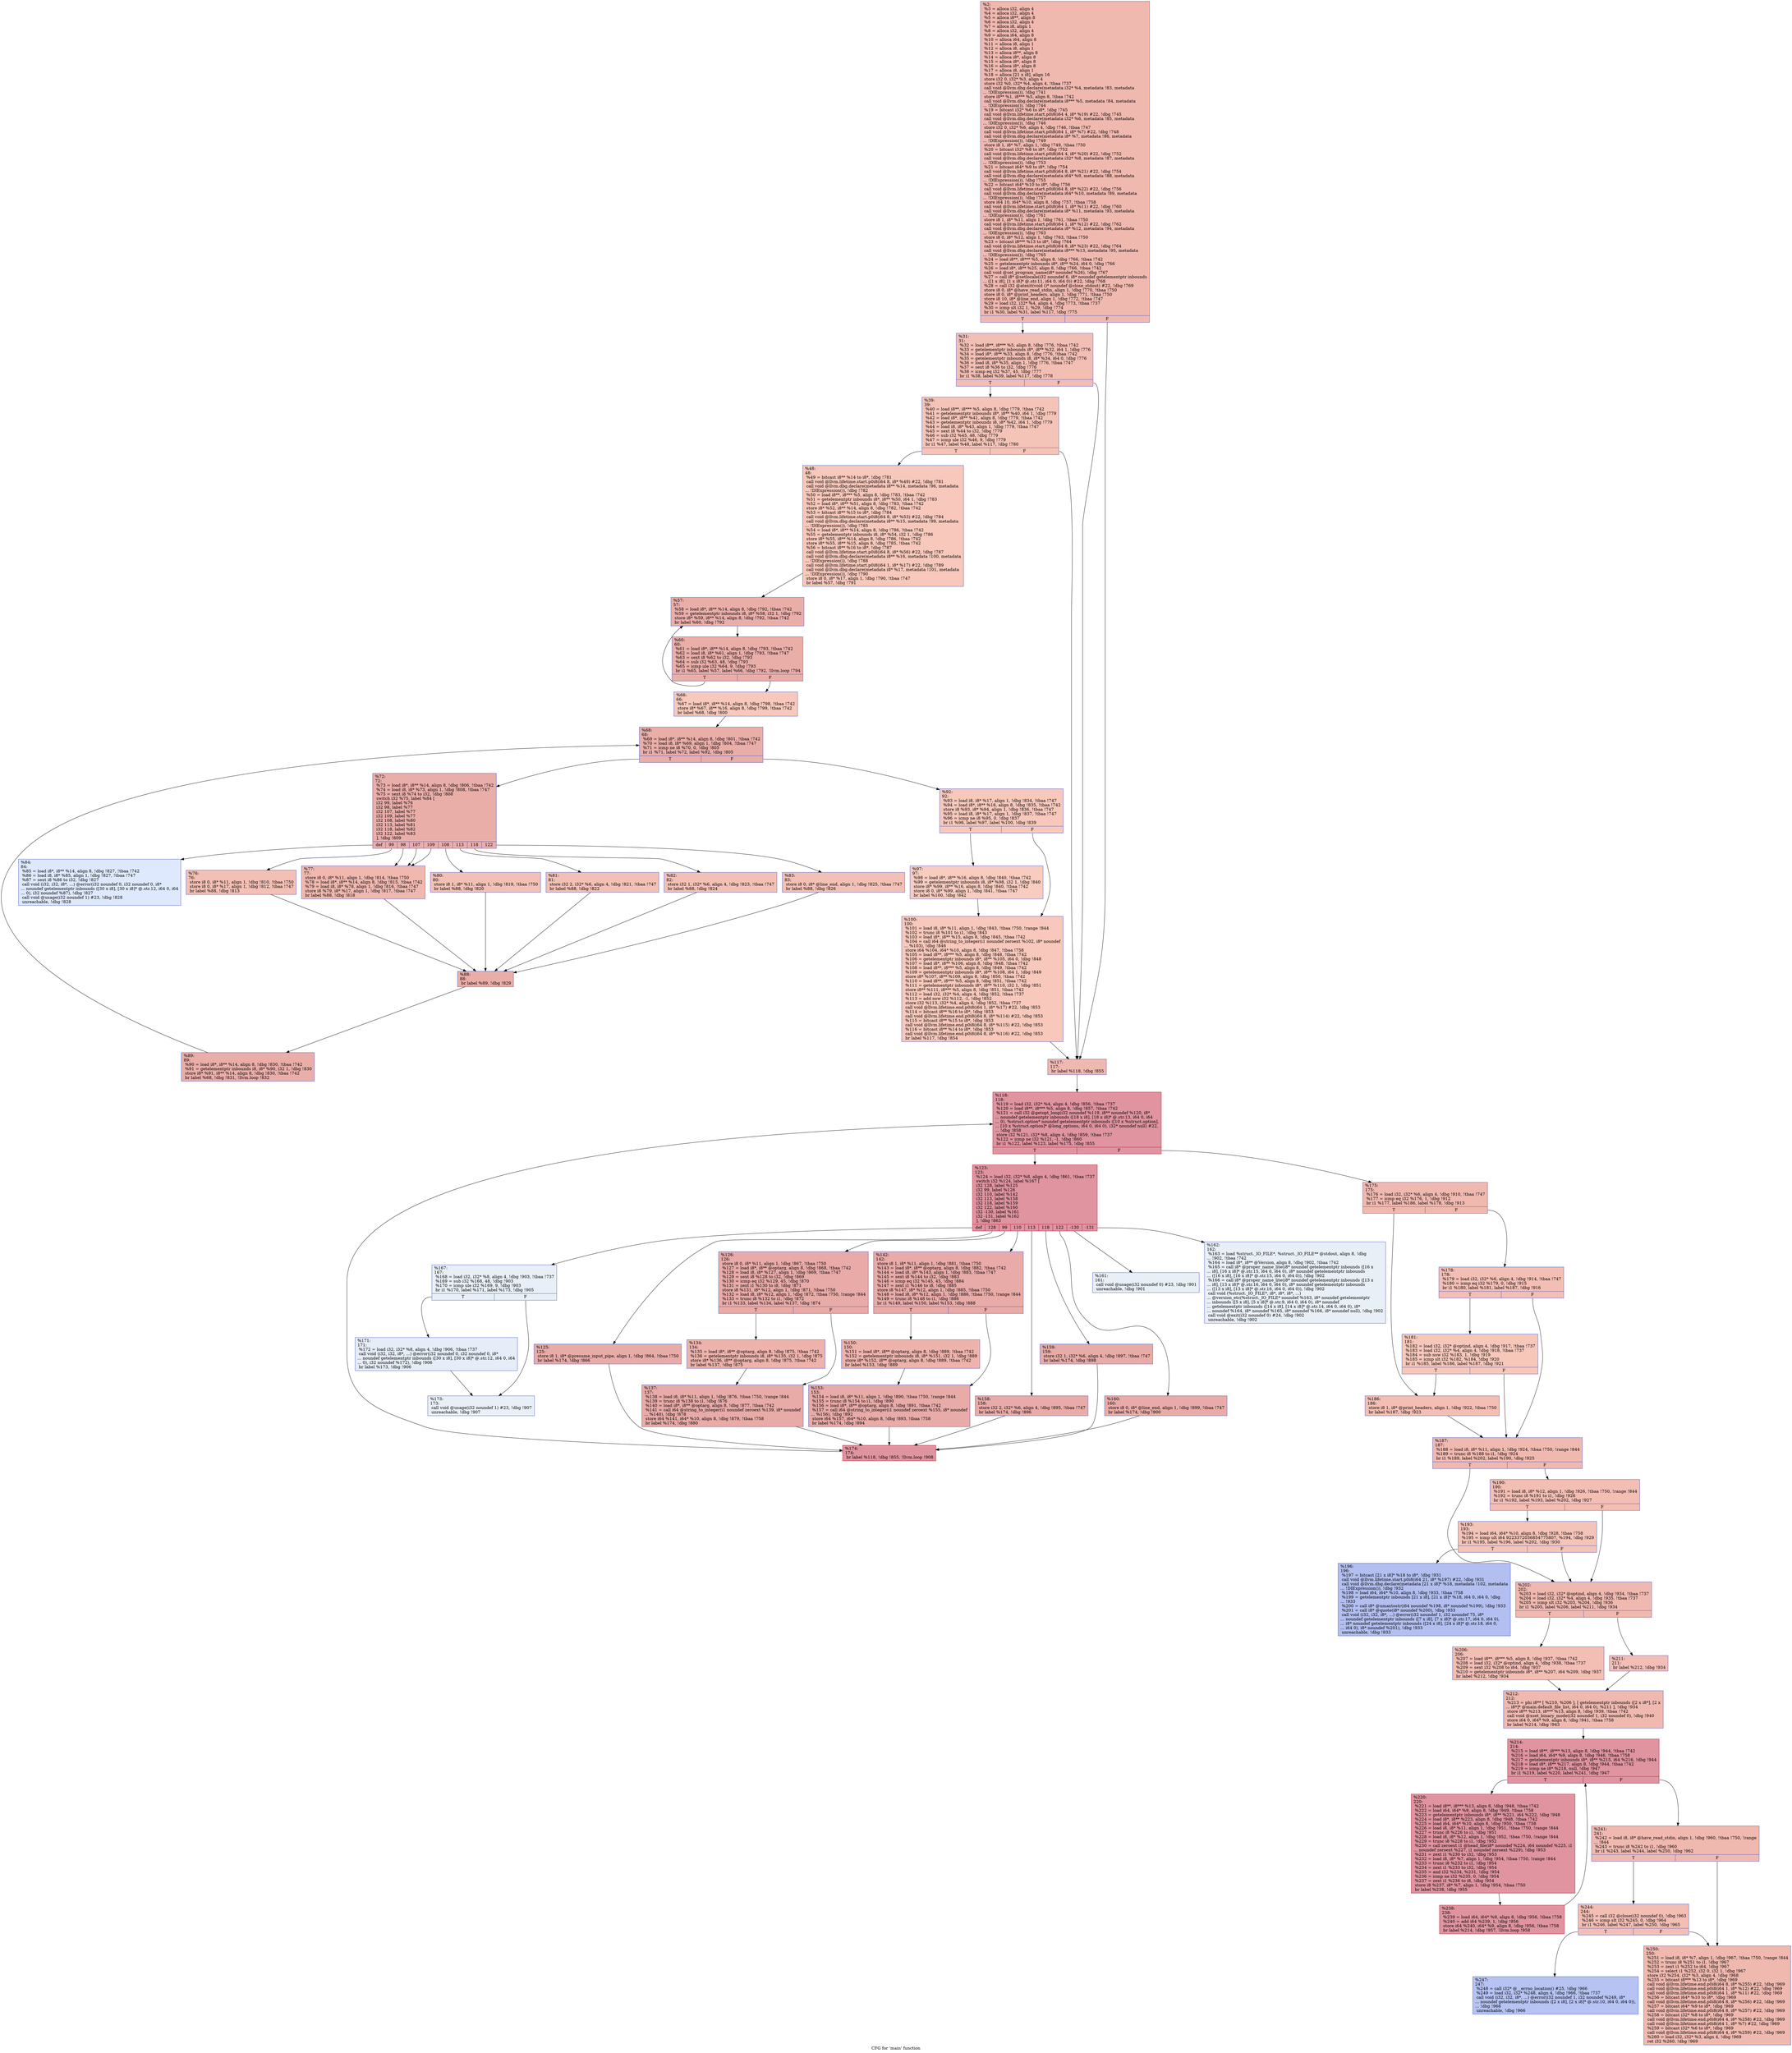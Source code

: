 digraph "CFG for 'main' function" {
	label="CFG for 'main' function";

	Node0x893490 [shape=record,color="#3d50c3ff", style=filled, fillcolor="#de614d70",label="{%2:\l  %3 = alloca i32, align 4\l  %4 = alloca i32, align 4\l  %5 = alloca i8**, align 8\l  %6 = alloca i32, align 4\l  %7 = alloca i8, align 1\l  %8 = alloca i32, align 4\l  %9 = alloca i64, align 8\l  %10 = alloca i64, align 8\l  %11 = alloca i8, align 1\l  %12 = alloca i8, align 1\l  %13 = alloca i8**, align 8\l  %14 = alloca i8*, align 8\l  %15 = alloca i8*, align 8\l  %16 = alloca i8*, align 8\l  %17 = alloca i8, align 1\l  %18 = alloca [21 x i8], align 16\l  store i32 0, i32* %3, align 4\l  store i32 %0, i32* %4, align 4, !tbaa !737\l  call void @llvm.dbg.declare(metadata i32* %4, metadata !83, metadata\l... !DIExpression()), !dbg !741\l  store i8** %1, i8*** %5, align 8, !tbaa !742\l  call void @llvm.dbg.declare(metadata i8*** %5, metadata !84, metadata\l... !DIExpression()), !dbg !744\l  %19 = bitcast i32* %6 to i8*, !dbg !745\l  call void @llvm.lifetime.start.p0i8(i64 4, i8* %19) #22, !dbg !745\l  call void @llvm.dbg.declare(metadata i32* %6, metadata !85, metadata\l... !DIExpression()), !dbg !746\l  store i32 0, i32* %6, align 4, !dbg !746, !tbaa !747\l  call void @llvm.lifetime.start.p0i8(i64 1, i8* %7) #22, !dbg !748\l  call void @llvm.dbg.declare(metadata i8* %7, metadata !86, metadata\l... !DIExpression()), !dbg !749\l  store i8 1, i8* %7, align 1, !dbg !749, !tbaa !750\l  %20 = bitcast i32* %8 to i8*, !dbg !752\l  call void @llvm.lifetime.start.p0i8(i64 4, i8* %20) #22, !dbg !752\l  call void @llvm.dbg.declare(metadata i32* %8, metadata !87, metadata\l... !DIExpression()), !dbg !753\l  %21 = bitcast i64* %9 to i8*, !dbg !754\l  call void @llvm.lifetime.start.p0i8(i64 8, i8* %21) #22, !dbg !754\l  call void @llvm.dbg.declare(metadata i64* %9, metadata !88, metadata\l... !DIExpression()), !dbg !755\l  %22 = bitcast i64* %10 to i8*, !dbg !756\l  call void @llvm.lifetime.start.p0i8(i64 8, i8* %22) #22, !dbg !756\l  call void @llvm.dbg.declare(metadata i64* %10, metadata !89, metadata\l... !DIExpression()), !dbg !757\l  store i64 10, i64* %10, align 8, !dbg !757, !tbaa !758\l  call void @llvm.lifetime.start.p0i8(i64 1, i8* %11) #22, !dbg !760\l  call void @llvm.dbg.declare(metadata i8* %11, metadata !93, metadata\l... !DIExpression()), !dbg !761\l  store i8 1, i8* %11, align 1, !dbg !761, !tbaa !750\l  call void @llvm.lifetime.start.p0i8(i64 1, i8* %12) #22, !dbg !762\l  call void @llvm.dbg.declare(metadata i8* %12, metadata !94, metadata\l... !DIExpression()), !dbg !763\l  store i8 0, i8* %12, align 1, !dbg !763, !tbaa !750\l  %23 = bitcast i8*** %13 to i8*, !dbg !764\l  call void @llvm.lifetime.start.p0i8(i64 8, i8* %23) #22, !dbg !764\l  call void @llvm.dbg.declare(metadata i8*** %13, metadata !95, metadata\l... !DIExpression()), !dbg !765\l  %24 = load i8**, i8*** %5, align 8, !dbg !766, !tbaa !742\l  %25 = getelementptr inbounds i8*, i8** %24, i64 0, !dbg !766\l  %26 = load i8*, i8** %25, align 8, !dbg !766, !tbaa !742\l  call void @set_program_name(i8* noundef %26), !dbg !767\l  %27 = call i8* @setlocale(i32 noundef 6, i8* noundef getelementptr inbounds\l... ([1 x i8], [1 x i8]* @.str.11, i64 0, i64 0)) #22, !dbg !768\l  %28 = call i32 @atexit(void ()* noundef @close_stdout) #22, !dbg !769\l  store i8 0, i8* @have_read_stdin, align 1, !dbg !770, !tbaa !750\l  store i8 0, i8* @print_headers, align 1, !dbg !771, !tbaa !750\l  store i8 10, i8* @line_end, align 1, !dbg !772, !tbaa !747\l  %29 = load i32, i32* %4, align 4, !dbg !773, !tbaa !737\l  %30 = icmp slt i32 1, %29, !dbg !774\l  br i1 %30, label %31, label %117, !dbg !775\l|{<s0>T|<s1>F}}"];
	Node0x893490:s0 -> Node0x8934e0;
	Node0x893490:s1 -> Node0x893b20;
	Node0x8934e0 [shape=record,color="#3d50c3ff", style=filled, fillcolor="#e36c5570",label="{%31:\l31:                                               \l  %32 = load i8**, i8*** %5, align 8, !dbg !776, !tbaa !742\l  %33 = getelementptr inbounds i8*, i8** %32, i64 1, !dbg !776\l  %34 = load i8*, i8** %33, align 8, !dbg !776, !tbaa !742\l  %35 = getelementptr inbounds i8, i8* %34, i64 0, !dbg !776\l  %36 = load i8, i8* %35, align 1, !dbg !776, !tbaa !747\l  %37 = sext i8 %36 to i32, !dbg !776\l  %38 = icmp eq i32 %37, 45, !dbg !777\l  br i1 %38, label %39, label %117, !dbg !778\l|{<s0>T|<s1>F}}"];
	Node0x8934e0:s0 -> Node0x893530;
	Node0x8934e0:s1 -> Node0x893b20;
	Node0x893530 [shape=record,color="#3d50c3ff", style=filled, fillcolor="#e97a5f70",label="{%39:\l39:                                               \l  %40 = load i8**, i8*** %5, align 8, !dbg !779, !tbaa !742\l  %41 = getelementptr inbounds i8*, i8** %40, i64 1, !dbg !779\l  %42 = load i8*, i8** %41, align 8, !dbg !779, !tbaa !742\l  %43 = getelementptr inbounds i8, i8* %42, i64 1, !dbg !779\l  %44 = load i8, i8* %43, align 1, !dbg !779, !tbaa !747\l  %45 = sext i8 %44 to i32, !dbg !779\l  %46 = sub i32 %45, 48, !dbg !779\l  %47 = icmp ule i32 %46, 9, !dbg !779\l  br i1 %47, label %48, label %117, !dbg !780\l|{<s0>T|<s1>F}}"];
	Node0x893530:s0 -> Node0x893580;
	Node0x893530:s1 -> Node0x893b20;
	Node0x893580 [shape=record,color="#3d50c3ff", style=filled, fillcolor="#ed836670",label="{%48:\l48:                                               \l  %49 = bitcast i8** %14 to i8*, !dbg !781\l  call void @llvm.lifetime.start.p0i8(i64 8, i8* %49) #22, !dbg !781\l  call void @llvm.dbg.declare(metadata i8** %14, metadata !96, metadata\l... !DIExpression()), !dbg !782\l  %50 = load i8**, i8*** %5, align 8, !dbg !783, !tbaa !742\l  %51 = getelementptr inbounds i8*, i8** %50, i64 1, !dbg !783\l  %52 = load i8*, i8** %51, align 8, !dbg !783, !tbaa !742\l  store i8* %52, i8** %14, align 8, !dbg !782, !tbaa !742\l  %53 = bitcast i8** %15 to i8*, !dbg !784\l  call void @llvm.lifetime.start.p0i8(i64 8, i8* %53) #22, !dbg !784\l  call void @llvm.dbg.declare(metadata i8** %15, metadata !99, metadata\l... !DIExpression()), !dbg !785\l  %54 = load i8*, i8** %14, align 8, !dbg !786, !tbaa !742\l  %55 = getelementptr inbounds i8, i8* %54, i32 1, !dbg !786\l  store i8* %55, i8** %14, align 8, !dbg !786, !tbaa !742\l  store i8* %55, i8** %15, align 8, !dbg !785, !tbaa !742\l  %56 = bitcast i8** %16 to i8*, !dbg !787\l  call void @llvm.lifetime.start.p0i8(i64 8, i8* %56) #22, !dbg !787\l  call void @llvm.dbg.declare(metadata i8** %16, metadata !100, metadata\l... !DIExpression()), !dbg !788\l  call void @llvm.lifetime.start.p0i8(i64 1, i8* %17) #22, !dbg !789\l  call void @llvm.dbg.declare(metadata i8* %17, metadata !101, metadata\l... !DIExpression()), !dbg !790\l  store i8 0, i8* %17, align 1, !dbg !790, !tbaa !747\l  br label %57, !dbg !791\l}"];
	Node0x893580 -> Node0x8935d0;
	Node0x8935d0 [shape=record,color="#3d50c3ff", style=filled, fillcolor="#d0473d70",label="{%57:\l57:                                               \l  %58 = load i8*, i8** %14, align 8, !dbg !792, !tbaa !742\l  %59 = getelementptr inbounds i8, i8* %58, i32 1, !dbg !792\l  store i8* %59, i8** %14, align 8, !dbg !792, !tbaa !742\l  br label %60, !dbg !792\l}"];
	Node0x8935d0 -> Node0x893620;
	Node0x893620 [shape=record,color="#3d50c3ff", style=filled, fillcolor="#d0473d70",label="{%60:\l60:                                               \l  %61 = load i8*, i8** %14, align 8, !dbg !793, !tbaa !742\l  %62 = load i8, i8* %61, align 1, !dbg !793, !tbaa !747\l  %63 = sext i8 %62 to i32, !dbg !793\l  %64 = sub i32 %63, 48, !dbg !793\l  %65 = icmp ule i32 %64, 9, !dbg !793\l  br i1 %65, label %57, label %66, !dbg !792, !llvm.loop !794\l|{<s0>T|<s1>F}}"];
	Node0x893620:s0 -> Node0x8935d0;
	Node0x893620:s1 -> Node0x893670;
	Node0x893670 [shape=record,color="#3d50c3ff", style=filled, fillcolor="#ed836670",label="{%66:\l66:                                               \l  %67 = load i8*, i8** %14, align 8, !dbg !798, !tbaa !742\l  store i8* %67, i8** %16, align 8, !dbg !799, !tbaa !742\l  br label %68, !dbg !800\l}"];
	Node0x893670 -> Node0x8936c0;
	Node0x8936c0 [shape=record,color="#3d50c3ff", style=filled, fillcolor="#d0473d70",label="{%68:\l68:                                               \l  %69 = load i8*, i8** %14, align 8, !dbg !801, !tbaa !742\l  %70 = load i8, i8* %69, align 1, !dbg !804, !tbaa !747\l  %71 = icmp ne i8 %70, 0, !dbg !805\l  br i1 %71, label %72, label %92, !dbg !805\l|{<s0>T|<s1>F}}"];
	Node0x8936c0:s0 -> Node0x893710;
	Node0x8936c0:s1 -> Node0x893a30;
	Node0x893710 [shape=record,color="#3d50c3ff", style=filled, fillcolor="#d0473d70",label="{%72:\l72:                                               \l  %73 = load i8*, i8** %14, align 8, !dbg !806, !tbaa !742\l  %74 = load i8, i8* %73, align 1, !dbg !808, !tbaa !747\l  %75 = sext i8 %74 to i32, !dbg !808\l  switch i32 %75, label %84 [\l    i32 99, label %76\l    i32 98, label %77\l    i32 107, label %77\l    i32 109, label %77\l    i32 108, label %80\l    i32 113, label %81\l    i32 118, label %82\l    i32 122, label %83\l  ], !dbg !809\l|{<s0>def|<s1>99|<s2>98|<s3>107|<s4>109|<s5>108|<s6>113|<s7>118|<s8>122}}"];
	Node0x893710:s0 -> Node0x893940;
	Node0x893710:s1 -> Node0x893760;
	Node0x893710:s2 -> Node0x8937b0;
	Node0x893710:s3 -> Node0x8937b0;
	Node0x893710:s4 -> Node0x8937b0;
	Node0x893710:s5 -> Node0x893800;
	Node0x893710:s6 -> Node0x893850;
	Node0x893710:s7 -> Node0x8938a0;
	Node0x893710:s8 -> Node0x8938f0;
	Node0x893760 [shape=record,color="#3d50c3ff", style=filled, fillcolor="#e5705870",label="{%76:\l76:                                               \l  store i8 0, i8* %11, align 1, !dbg !810, !tbaa !750\l  store i8 0, i8* %17, align 1, !dbg !812, !tbaa !747\l  br label %88, !dbg !813\l}"];
	Node0x893760 -> Node0x893990;
	Node0x8937b0 [shape=record,color="#3d50c3ff", style=filled, fillcolor="#dc5d4a70",label="{%77:\l77:                                               \l  store i8 0, i8* %11, align 1, !dbg !814, !tbaa !750\l  %78 = load i8*, i8** %14, align 8, !dbg !815, !tbaa !742\l  %79 = load i8, i8* %78, align 1, !dbg !816, !tbaa !747\l  store i8 %79, i8* %17, align 1, !dbg !817, !tbaa !747\l  br label %88, !dbg !818\l}"];
	Node0x8937b0 -> Node0x893990;
	Node0x893800 [shape=record,color="#3d50c3ff", style=filled, fillcolor="#e5705870",label="{%80:\l80:                                               \l  store i8 1, i8* %11, align 1, !dbg !819, !tbaa !750\l  br label %88, !dbg !820\l}"];
	Node0x893800 -> Node0x893990;
	Node0x893850 [shape=record,color="#3d50c3ff", style=filled, fillcolor="#e5705870",label="{%81:\l81:                                               \l  store i32 2, i32* %6, align 4, !dbg !821, !tbaa !747\l  br label %88, !dbg !822\l}"];
	Node0x893850 -> Node0x893990;
	Node0x8938a0 [shape=record,color="#3d50c3ff", style=filled, fillcolor="#e5705870",label="{%82:\l82:                                               \l  store i32 1, i32* %6, align 4, !dbg !823, !tbaa !747\l  br label %88, !dbg !824\l}"];
	Node0x8938a0 -> Node0x893990;
	Node0x8938f0 [shape=record,color="#3d50c3ff", style=filled, fillcolor="#e5705870",label="{%83:\l83:                                               \l  store i8 0, i8* @line_end, align 1, !dbg !825, !tbaa !747\l  br label %88, !dbg !826\l}"];
	Node0x8938f0 -> Node0x893990;
	Node0x893940 [shape=record,color="#3d50c3ff", style=filled, fillcolor="#b5cdfa70",label="{%84:\l84:                                               \l  %85 = load i8*, i8** %14, align 8, !dbg !827, !tbaa !742\l  %86 = load i8, i8* %85, align 1, !dbg !827, !tbaa !747\l  %87 = sext i8 %86 to i32, !dbg !827\l  call void (i32, i32, i8*, ...) @error(i32 noundef 0, i32 noundef 0, i8*\l... noundef getelementptr inbounds ([30 x i8], [30 x i8]* @.str.12, i64 0, i64\l... 0), i32 noundef %87), !dbg !827\l  call void @usage(i32 noundef 1) #23, !dbg !828\l  unreachable, !dbg !828\l}"];
	Node0x893990 [shape=record,color="#3d50c3ff", style=filled, fillcolor="#d0473d70",label="{%88:\l88:                                               \l  br label %89, !dbg !829\l}"];
	Node0x893990 -> Node0x8939e0;
	Node0x8939e0 [shape=record,color="#3d50c3ff", style=filled, fillcolor="#d0473d70",label="{%89:\l89:                                               \l  %90 = load i8*, i8** %14, align 8, !dbg !830, !tbaa !742\l  %91 = getelementptr inbounds i8, i8* %90, i32 1, !dbg !830\l  store i8* %91, i8** %14, align 8, !dbg !830, !tbaa !742\l  br label %68, !dbg !831, !llvm.loop !832\l}"];
	Node0x8939e0 -> Node0x8936c0;
	Node0x893a30 [shape=record,color="#3d50c3ff", style=filled, fillcolor="#ed836670",label="{%92:\l92:                                               \l  %93 = load i8, i8* %17, align 1, !dbg !834, !tbaa !747\l  %94 = load i8*, i8** %16, align 8, !dbg !835, !tbaa !742\l  store i8 %93, i8* %94, align 1, !dbg !836, !tbaa !747\l  %95 = load i8, i8* %17, align 1, !dbg !837, !tbaa !747\l  %96 = icmp ne i8 %95, 0, !dbg !837\l  br i1 %96, label %97, label %100, !dbg !839\l|{<s0>T|<s1>F}}"];
	Node0x893a30:s0 -> Node0x893a80;
	Node0x893a30:s1 -> Node0x893ad0;
	Node0x893a80 [shape=record,color="#3d50c3ff", style=filled, fillcolor="#f08b6e70",label="{%97:\l97:                                               \l  %98 = load i8*, i8** %16, align 8, !dbg !840, !tbaa !742\l  %99 = getelementptr inbounds i8, i8* %98, i32 1, !dbg !840\l  store i8* %99, i8** %16, align 8, !dbg !840, !tbaa !742\l  store i8 0, i8* %99, align 1, !dbg !841, !tbaa !747\l  br label %100, !dbg !842\l}"];
	Node0x893a80 -> Node0x893ad0;
	Node0x893ad0 [shape=record,color="#3d50c3ff", style=filled, fillcolor="#ed836670",label="{%100:\l100:                                              \l  %101 = load i8, i8* %11, align 1, !dbg !843, !tbaa !750, !range !844\l  %102 = trunc i8 %101 to i1, !dbg !843\l  %103 = load i8*, i8** %15, align 8, !dbg !845, !tbaa !742\l  %104 = call i64 @string_to_integer(i1 noundef zeroext %102, i8* noundef\l... %103), !dbg !846\l  store i64 %104, i64* %10, align 8, !dbg !847, !tbaa !758\l  %105 = load i8**, i8*** %5, align 8, !dbg !848, !tbaa !742\l  %106 = getelementptr inbounds i8*, i8** %105, i64 0, !dbg !848\l  %107 = load i8*, i8** %106, align 8, !dbg !848, !tbaa !742\l  %108 = load i8**, i8*** %5, align 8, !dbg !849, !tbaa !742\l  %109 = getelementptr inbounds i8*, i8** %108, i64 1, !dbg !849\l  store i8* %107, i8** %109, align 8, !dbg !850, !tbaa !742\l  %110 = load i8**, i8*** %5, align 8, !dbg !851, !tbaa !742\l  %111 = getelementptr inbounds i8*, i8** %110, i32 1, !dbg !851\l  store i8** %111, i8*** %5, align 8, !dbg !851, !tbaa !742\l  %112 = load i32, i32* %4, align 4, !dbg !852, !tbaa !737\l  %113 = add nsw i32 %112, -1, !dbg !852\l  store i32 %113, i32* %4, align 4, !dbg !852, !tbaa !737\l  call void @llvm.lifetime.end.p0i8(i64 1, i8* %17) #22, !dbg !853\l  %114 = bitcast i8** %16 to i8*, !dbg !853\l  call void @llvm.lifetime.end.p0i8(i64 8, i8* %114) #22, !dbg !853\l  %115 = bitcast i8** %15 to i8*, !dbg !853\l  call void @llvm.lifetime.end.p0i8(i64 8, i8* %115) #22, !dbg !853\l  %116 = bitcast i8** %14 to i8*, !dbg !853\l  call void @llvm.lifetime.end.p0i8(i64 8, i8* %116) #22, !dbg !853\l  br label %117, !dbg !854\l}"];
	Node0x893ad0 -> Node0x893b20;
	Node0x893b20 [shape=record,color="#3d50c3ff", style=filled, fillcolor="#de614d70",label="{%117:\l117:                                              \l  br label %118, !dbg !855\l}"];
	Node0x893b20 -> Node0x893b70;
	Node0x893b70 [shape=record,color="#b70d28ff", style=filled, fillcolor="#b70d2870",label="{%118:\l118:                                              \l  %119 = load i32, i32* %4, align 4, !dbg !856, !tbaa !737\l  %120 = load i8**, i8*** %5, align 8, !dbg !857, !tbaa !742\l  %121 = call i32 @getopt_long(i32 noundef %119, i8** noundef %120, i8*\l... noundef getelementptr inbounds ([18 x i8], [18 x i8]* @.str.13, i64 0, i64\l... 0), %struct.option* noundef getelementptr inbounds ([10 x %struct.option],\l... [10 x %struct.option]* @long_options, i64 0, i64 0), i32* noundef null) #22,\l... !dbg !858\l  store i32 %121, i32* %8, align 4, !dbg !859, !tbaa !737\l  %122 = icmp ne i32 %121, -1, !dbg !860\l  br i1 %122, label %123, label %175, !dbg !855\l|{<s0>T|<s1>F}}"];
	Node0x893b70:s0 -> Node0x893bc0;
	Node0x893b70:s1 -> Node0x894110;
	Node0x893bc0 [shape=record,color="#b70d28ff", style=filled, fillcolor="#b70d2870",label="{%123:\l123:                                              \l  %124 = load i32, i32* %8, align 4, !dbg !861, !tbaa !737\l  switch i32 %124, label %167 [\l    i32 128, label %125\l    i32 99, label %126\l    i32 110, label %142\l    i32 113, label %158\l    i32 118, label %159\l    i32 122, label %160\l    i32 -130, label %161\l    i32 -131, label %162\l  ], !dbg !863\l|{<s0>def|<s1>128|<s2>99|<s3>110|<s4>113|<s5>118|<s6>122|<s7>-130|<s8>-131}}"];
	Node0x893bc0:s0 -> Node0x893fd0;
	Node0x893bc0:s1 -> Node0x893c10;
	Node0x893bc0:s2 -> Node0x893c60;
	Node0x893bc0:s3 -> Node0x893d50;
	Node0x893bc0:s4 -> Node0x893e40;
	Node0x893bc0:s5 -> Node0x893e90;
	Node0x893bc0:s6 -> Node0x893ee0;
	Node0x893bc0:s7 -> Node0x893f30;
	Node0x893bc0:s8 -> Node0x893f80;
	Node0x893c10 [shape=record,color="#3d50c3ff", style=filled, fillcolor="#cc403a70",label="{%125:\l125:                                              \l  store i8 1, i8* @presume_input_pipe, align 1, !dbg !864, !tbaa !750\l  br label %174, !dbg !866\l}"];
	Node0x893c10 -> Node0x8940c0;
	Node0x893c60 [shape=record,color="#3d50c3ff", style=filled, fillcolor="#cc403a70",label="{%126:\l126:                                              \l  store i8 0, i8* %11, align 1, !dbg !867, !tbaa !750\l  %127 = load i8*, i8** @optarg, align 8, !dbg !868, !tbaa !742\l  %128 = load i8, i8* %127, align 1, !dbg !869, !tbaa !747\l  %129 = sext i8 %128 to i32, !dbg !869\l  %130 = icmp eq i32 %129, 45, !dbg !870\l  %131 = zext i1 %130 to i8, !dbg !871\l  store i8 %131, i8* %12, align 1, !dbg !871, !tbaa !750\l  %132 = load i8, i8* %12, align 1, !dbg !872, !tbaa !750, !range !844\l  %133 = trunc i8 %132 to i1, !dbg !872\l  br i1 %133, label %134, label %137, !dbg !874\l|{<s0>T|<s1>F}}"];
	Node0x893c60:s0 -> Node0x893cb0;
	Node0x893c60:s1 -> Node0x893d00;
	Node0x893cb0 [shape=record,color="#3d50c3ff", style=filled, fillcolor="#d6524470",label="{%134:\l134:                                              \l  %135 = load i8*, i8** @optarg, align 8, !dbg !875, !tbaa !742\l  %136 = getelementptr inbounds i8, i8* %135, i32 1, !dbg !875\l  store i8* %136, i8** @optarg, align 8, !dbg !875, !tbaa !742\l  br label %137, !dbg !875\l}"];
	Node0x893cb0 -> Node0x893d00;
	Node0x893d00 [shape=record,color="#3d50c3ff", style=filled, fillcolor="#cc403a70",label="{%137:\l137:                                              \l  %138 = load i8, i8* %11, align 1, !dbg !876, !tbaa !750, !range !844\l  %139 = trunc i8 %138 to i1, !dbg !876\l  %140 = load i8*, i8** @optarg, align 8, !dbg !877, !tbaa !742\l  %141 = call i64 @string_to_integer(i1 noundef zeroext %139, i8* noundef\l... %140), !dbg !878\l  store i64 %141, i64* %10, align 8, !dbg !879, !tbaa !758\l  br label %174, !dbg !880\l}"];
	Node0x893d00 -> Node0x8940c0;
	Node0x893d50 [shape=record,color="#3d50c3ff", style=filled, fillcolor="#cc403a70",label="{%142:\l142:                                              \l  store i8 1, i8* %11, align 1, !dbg !881, !tbaa !750\l  %143 = load i8*, i8** @optarg, align 8, !dbg !882, !tbaa !742\l  %144 = load i8, i8* %143, align 1, !dbg !883, !tbaa !747\l  %145 = sext i8 %144 to i32, !dbg !883\l  %146 = icmp eq i32 %145, 45, !dbg !884\l  %147 = zext i1 %146 to i8, !dbg !885\l  store i8 %147, i8* %12, align 1, !dbg !885, !tbaa !750\l  %148 = load i8, i8* %12, align 1, !dbg !886, !tbaa !750, !range !844\l  %149 = trunc i8 %148 to i1, !dbg !886\l  br i1 %149, label %150, label %153, !dbg !888\l|{<s0>T|<s1>F}}"];
	Node0x893d50:s0 -> Node0x893da0;
	Node0x893d50:s1 -> Node0x893df0;
	Node0x893da0 [shape=record,color="#3d50c3ff", style=filled, fillcolor="#d6524470",label="{%150:\l150:                                              \l  %151 = load i8*, i8** @optarg, align 8, !dbg !889, !tbaa !742\l  %152 = getelementptr inbounds i8, i8* %151, i32 1, !dbg !889\l  store i8* %152, i8** @optarg, align 8, !dbg !889, !tbaa !742\l  br label %153, !dbg !889\l}"];
	Node0x893da0 -> Node0x893df0;
	Node0x893df0 [shape=record,color="#3d50c3ff", style=filled, fillcolor="#cc403a70",label="{%153:\l153:                                              \l  %154 = load i8, i8* %11, align 1, !dbg !890, !tbaa !750, !range !844\l  %155 = trunc i8 %154 to i1, !dbg !890\l  %156 = load i8*, i8** @optarg, align 8, !dbg !891, !tbaa !742\l  %157 = call i64 @string_to_integer(i1 noundef zeroext %155, i8* noundef\l... %156), !dbg !892\l  store i64 %157, i64* %10, align 8, !dbg !893, !tbaa !758\l  br label %174, !dbg !894\l}"];
	Node0x893df0 -> Node0x8940c0;
	Node0x893e40 [shape=record,color="#3d50c3ff", style=filled, fillcolor="#cc403a70",label="{%158:\l158:                                              \l  store i32 2, i32* %6, align 4, !dbg !895, !tbaa !747\l  br label %174, !dbg !896\l}"];
	Node0x893e40 -> Node0x8940c0;
	Node0x893e90 [shape=record,color="#3d50c3ff", style=filled, fillcolor="#cc403a70",label="{%159:\l159:                                              \l  store i32 1, i32* %6, align 4, !dbg !897, !tbaa !747\l  br label %174, !dbg !898\l}"];
	Node0x893e90 -> Node0x8940c0;
	Node0x893ee0 [shape=record,color="#3d50c3ff", style=filled, fillcolor="#cc403a70",label="{%160:\l160:                                              \l  store i8 0, i8* @line_end, align 1, !dbg !899, !tbaa !747\l  br label %174, !dbg !900\l}"];
	Node0x893ee0 -> Node0x8940c0;
	Node0x893f30 [shape=record,color="#3d50c3ff", style=filled, fillcolor="#cedaeb70",label="{%161:\l161:                                              \l  call void @usage(i32 noundef 0) #23, !dbg !901\l  unreachable, !dbg !901\l}"];
	Node0x893f80 [shape=record,color="#3d50c3ff", style=filled, fillcolor="#cedaeb70",label="{%162:\l162:                                              \l  %163 = load %struct._IO_FILE*, %struct._IO_FILE** @stdout, align 8, !dbg\l... !902, !tbaa !742\l  %164 = load i8*, i8** @Version, align 8, !dbg !902, !tbaa !742\l  %165 = call i8* @proper_name_lite(i8* noundef getelementptr inbounds ([16 x\l... i8], [16 x i8]* @.str.15, i64 0, i64 0), i8* noundef getelementptr inbounds\l... ([16 x i8], [16 x i8]* @.str.15, i64 0, i64 0)), !dbg !902\l  %166 = call i8* @proper_name_lite(i8* noundef getelementptr inbounds ([13 x\l... i8], [13 x i8]* @.str.16, i64 0, i64 0), i8* noundef getelementptr inbounds\l... ([13 x i8], [13 x i8]* @.str.16, i64 0, i64 0)), !dbg !902\l  call void (%struct._IO_FILE*, i8*, i8*, i8*, ...)\l... @version_etc(%struct._IO_FILE* noundef %163, i8* noundef getelementptr\l... inbounds ([5 x i8], [5 x i8]* @.str.9, i64 0, i64 0), i8* noundef\l... getelementptr inbounds ([14 x i8], [14 x i8]* @.str.14, i64 0, i64 0), i8*\l... noundef %164, i8* noundef %165, i8* noundef %166, i8* noundef null), !dbg !902\l  call void @exit(i32 noundef 0) #24, !dbg !902\l  unreachable, !dbg !902\l}"];
	Node0x893fd0 [shape=record,color="#3d50c3ff", style=filled, fillcolor="#cedaeb70",label="{%167:\l167:                                              \l  %168 = load i32, i32* %8, align 4, !dbg !903, !tbaa !737\l  %169 = sub i32 %168, 48, !dbg !903\l  %170 = icmp ule i32 %169, 9, !dbg !903\l  br i1 %170, label %171, label %173, !dbg !905\l|{<s0>T|<s1>F}}"];
	Node0x893fd0:s0 -> Node0x894020;
	Node0x893fd0:s1 -> Node0x894070;
	Node0x894020 [shape=record,color="#3d50c3ff", style=filled, fillcolor="#c7d7f070",label="{%171:\l171:                                              \l  %172 = load i32, i32* %8, align 4, !dbg !906, !tbaa !737\l  call void (i32, i32, i8*, ...) @error(i32 noundef 0, i32 noundef 0, i8*\l... noundef getelementptr inbounds ([30 x i8], [30 x i8]* @.str.12, i64 0, i64\l... 0), i32 noundef %172), !dbg !906\l  br label %173, !dbg !906\l}"];
	Node0x894020 -> Node0x894070;
	Node0x894070 [shape=record,color="#3d50c3ff", style=filled, fillcolor="#cedaeb70",label="{%173:\l173:                                              \l  call void @usage(i32 noundef 1) #23, !dbg !907\l  unreachable, !dbg !907\l}"];
	Node0x8940c0 [shape=record,color="#b70d28ff", style=filled, fillcolor="#b70d2870",label="{%174:\l174:                                              \l  br label %118, !dbg !855, !llvm.loop !908\l}"];
	Node0x8940c0 -> Node0x893b70;
	Node0x894110 [shape=record,color="#3d50c3ff", style=filled, fillcolor="#de614d70",label="{%175:\l175:                                              \l  %176 = load i32, i32* %6, align 4, !dbg !910, !tbaa !747\l  %177 = icmp eq i32 %176, 1, !dbg !912\l  br i1 %177, label %186, label %178, !dbg !913\l|{<s0>T|<s1>F}}"];
	Node0x894110:s0 -> Node0x894200;
	Node0x894110:s1 -> Node0x894160;
	Node0x894160 [shape=record,color="#3d50c3ff", style=filled, fillcolor="#e36c5570",label="{%178:\l178:                                              \l  %179 = load i32, i32* %6, align 4, !dbg !914, !tbaa !747\l  %180 = icmp eq i32 %179, 0, !dbg !915\l  br i1 %180, label %181, label %187, !dbg !916\l|{<s0>T|<s1>F}}"];
	Node0x894160:s0 -> Node0x8941b0;
	Node0x894160:s1 -> Node0x894250;
	Node0x8941b0 [shape=record,color="#3d50c3ff", style=filled, fillcolor="#ec7f6370",label="{%181:\l181:                                              \l  %182 = load i32, i32* @optind, align 4, !dbg !917, !tbaa !737\l  %183 = load i32, i32* %4, align 4, !dbg !918, !tbaa !737\l  %184 = sub nsw i32 %183, 1, !dbg !919\l  %185 = icmp slt i32 %182, %184, !dbg !920\l  br i1 %185, label %186, label %187, !dbg !921\l|{<s0>T|<s1>F}}"];
	Node0x8941b0:s0 -> Node0x894200;
	Node0x8941b0:s1 -> Node0x894250;
	Node0x894200 [shape=record,color="#3d50c3ff", style=filled, fillcolor="#e36c5570",label="{%186:\l186:                                              \l  store i8 1, i8* @print_headers, align 1, !dbg !922, !tbaa !750\l  br label %187, !dbg !923\l}"];
	Node0x894200 -> Node0x894250;
	Node0x894250 [shape=record,color="#3d50c3ff", style=filled, fillcolor="#de614d70",label="{%187:\l187:                                              \l  %188 = load i8, i8* %11, align 1, !dbg !924, !tbaa !750, !range !844\l  %189 = trunc i8 %188 to i1, !dbg !924\l  br i1 %189, label %202, label %190, !dbg !925\l|{<s0>T|<s1>F}}"];
	Node0x894250:s0 -> Node0x894390;
	Node0x894250:s1 -> Node0x8942a0;
	Node0x8942a0 [shape=record,color="#3d50c3ff", style=filled, fillcolor="#e36c5570",label="{%190:\l190:                                              \l  %191 = load i8, i8* %12, align 1, !dbg !926, !tbaa !750, !range !844\l  %192 = trunc i8 %191 to i1, !dbg !926\l  br i1 %192, label %193, label %202, !dbg !927\l|{<s0>T|<s1>F}}"];
	Node0x8942a0:s0 -> Node0x8942f0;
	Node0x8942a0:s1 -> Node0x894390;
	Node0x8942f0 [shape=record,color="#3d50c3ff", style=filled, fillcolor="#e97a5f70",label="{%193:\l193:                                              \l  %194 = load i64, i64* %10, align 8, !dbg !928, !tbaa !758\l  %195 = icmp ult i64 9223372036854775807, %194, !dbg !929\l  br i1 %195, label %196, label %202, !dbg !930\l|{<s0>T|<s1>F}}"];
	Node0x8942f0:s0 -> Node0x894340;
	Node0x8942f0:s1 -> Node0x894390;
	Node0x894340 [shape=record,color="#3d50c3ff", style=filled, fillcolor="#536edd70",label="{%196:\l196:                                              \l  %197 = bitcast [21 x i8]* %18 to i8*, !dbg !931\l  call void @llvm.lifetime.start.p0i8(i64 21, i8* %197) #22, !dbg !931\l  call void @llvm.dbg.declare(metadata [21 x i8]* %18, metadata !102, metadata\l... !DIExpression()), !dbg !932\l  %198 = load i64, i64* %10, align 8, !dbg !933, !tbaa !758\l  %199 = getelementptr inbounds [21 x i8], [21 x i8]* %18, i64 0, i64 0, !dbg\l... !933\l  %200 = call i8* @umaxtostr(i64 noundef %198, i8* noundef %199), !dbg !933\l  %201 = call i8* @quote(i8* noundef %200), !dbg !933\l  call void (i32, i32, i8*, ...) @error(i32 noundef 1, i32 noundef 75, i8*\l... noundef getelementptr inbounds ([7 x i8], [7 x i8]* @.str.17, i64 0, i64 0),\l... i8* noundef getelementptr inbounds ([24 x i8], [24 x i8]* @.str.18, i64 0,\l... i64 0), i8* noundef %201), !dbg !933\l  unreachable, !dbg !933\l}"];
	Node0x894390 [shape=record,color="#3d50c3ff", style=filled, fillcolor="#de614d70",label="{%202:\l202:                                              \l  %203 = load i32, i32* @optind, align 4, !dbg !934, !tbaa !737\l  %204 = load i32, i32* %4, align 4, !dbg !935, !tbaa !737\l  %205 = icmp slt i32 %203, %204, !dbg !936\l  br i1 %205, label %206, label %211, !dbg !934\l|{<s0>T|<s1>F}}"];
	Node0x894390:s0 -> Node0x8943e0;
	Node0x894390:s1 -> Node0x894430;
	Node0x8943e0 [shape=record,color="#3d50c3ff", style=filled, fillcolor="#e36c5570",label="{%206:\l206:                                              \l  %207 = load i8**, i8*** %5, align 8, !dbg !937, !tbaa !742\l  %208 = load i32, i32* @optind, align 4, !dbg !938, !tbaa !737\l  %209 = sext i32 %208 to i64, !dbg !937\l  %210 = getelementptr inbounds i8*, i8** %207, i64 %209, !dbg !937\l  br label %212, !dbg !934\l}"];
	Node0x8943e0 -> Node0x894480;
	Node0x894430 [shape=record,color="#3d50c3ff", style=filled, fillcolor="#e36c5570",label="{%211:\l211:                                              \l  br label %212, !dbg !934\l}"];
	Node0x894430 -> Node0x894480;
	Node0x894480 [shape=record,color="#3d50c3ff", style=filled, fillcolor="#de614d70",label="{%212:\l212:                                              \l  %213 = phi i8** [ %210, %206 ], [ getelementptr inbounds ([2 x i8*], [2 x\l... i8*]* @main.default_file_list, i64 0, i64 0), %211 ], !dbg !934\l  store i8** %213, i8*** %13, align 8, !dbg !939, !tbaa !742\l  call void @xset_binary_mode(i32 noundef 1, i32 noundef 0), !dbg !940\l  store i64 0, i64* %9, align 8, !dbg !941, !tbaa !758\l  br label %214, !dbg !943\l}"];
	Node0x894480 -> Node0x8944d0;
	Node0x8944d0 [shape=record,color="#b70d28ff", style=filled, fillcolor="#b70d2870",label="{%214:\l214:                                              \l  %215 = load i8**, i8*** %13, align 8, !dbg !944, !tbaa !742\l  %216 = load i64, i64* %9, align 8, !dbg !946, !tbaa !758\l  %217 = getelementptr inbounds i8*, i8** %215, i64 %216, !dbg !944\l  %218 = load i8*, i8** %217, align 8, !dbg !944, !tbaa !742\l  %219 = icmp ne i8* %218, null, !dbg !947\l  br i1 %219, label %220, label %241, !dbg !947\l|{<s0>T|<s1>F}}"];
	Node0x8944d0:s0 -> Node0x894520;
	Node0x8944d0:s1 -> Node0x8945c0;
	Node0x894520 [shape=record,color="#b70d28ff", style=filled, fillcolor="#b70d2870",label="{%220:\l220:                                              \l  %221 = load i8**, i8*** %13, align 8, !dbg !948, !tbaa !742\l  %222 = load i64, i64* %9, align 8, !dbg !949, !tbaa !758\l  %223 = getelementptr inbounds i8*, i8** %221, i64 %222, !dbg !948\l  %224 = load i8*, i8** %223, align 8, !dbg !948, !tbaa !742\l  %225 = load i64, i64* %10, align 8, !dbg !950, !tbaa !758\l  %226 = load i8, i8* %11, align 1, !dbg !951, !tbaa !750, !range !844\l  %227 = trunc i8 %226 to i1, !dbg !951\l  %228 = load i8, i8* %12, align 1, !dbg !952, !tbaa !750, !range !844\l  %229 = trunc i8 %228 to i1, !dbg !952\l  %230 = call zeroext i1 @head_file(i8* noundef %224, i64 noundef %225, i1\l... noundef zeroext %227, i1 noundef zeroext %229), !dbg !953\l  %231 = zext i1 %230 to i32, !dbg !953\l  %232 = load i8, i8* %7, align 1, !dbg !954, !tbaa !750, !range !844\l  %233 = trunc i8 %232 to i1, !dbg !954\l  %234 = zext i1 %233 to i32, !dbg !954\l  %235 = and i32 %234, %231, !dbg !954\l  %236 = icmp ne i32 %235, 0, !dbg !954\l  %237 = zext i1 %236 to i8, !dbg !954\l  store i8 %237, i8* %7, align 1, !dbg !954, !tbaa !750\l  br label %238, !dbg !955\l}"];
	Node0x894520 -> Node0x894570;
	Node0x894570 [shape=record,color="#b70d28ff", style=filled, fillcolor="#b70d2870",label="{%238:\l238:                                              \l  %239 = load i64, i64* %9, align 8, !dbg !956, !tbaa !758\l  %240 = add i64 %239, 1, !dbg !956\l  store i64 %240, i64* %9, align 8, !dbg !956, !tbaa !758\l  br label %214, !dbg !957, !llvm.loop !958\l}"];
	Node0x894570 -> Node0x8944d0;
	Node0x8945c0 [shape=record,color="#3d50c3ff", style=filled, fillcolor="#de614d70",label="{%241:\l241:                                              \l  %242 = load i8, i8* @have_read_stdin, align 1, !dbg !960, !tbaa !750, !range\l... !844\l  %243 = trunc i8 %242 to i1, !dbg !960\l  br i1 %243, label %244, label %250, !dbg !962\l|{<s0>T|<s1>F}}"];
	Node0x8945c0:s0 -> Node0x894610;
	Node0x8945c0:s1 -> Node0x8946b0;
	Node0x894610 [shape=record,color="#3d50c3ff", style=filled, fillcolor="#e36c5570",label="{%244:\l244:                                              \l  %245 = call i32 @close(i32 noundef 0), !dbg !963\l  %246 = icmp slt i32 %245, 0, !dbg !964\l  br i1 %246, label %247, label %250, !dbg !965\l|{<s0>T|<s1>F}}"];
	Node0x894610:s0 -> Node0x894660;
	Node0x894610:s1 -> Node0x8946b0;
	Node0x894660 [shape=record,color="#3d50c3ff", style=filled, fillcolor="#5977e370",label="{%247:\l247:                                              \l  %248 = call i32* @__errno_location() #25, !dbg !966\l  %249 = load i32, i32* %248, align 4, !dbg !966, !tbaa !737\l  call void (i32, i32, i8*, ...) @error(i32 noundef 1, i32 noundef %249, i8*\l... noundef getelementptr inbounds ([2 x i8], [2 x i8]* @.str.10, i64 0, i64 0)),\l... !dbg !966\l  unreachable, !dbg !966\l}"];
	Node0x8946b0 [shape=record,color="#3d50c3ff", style=filled, fillcolor="#de614d70",label="{%250:\l250:                                              \l  %251 = load i8, i8* %7, align 1, !dbg !967, !tbaa !750, !range !844\l  %252 = trunc i8 %251 to i1, !dbg !967\l  %253 = zext i1 %252 to i64, !dbg !967\l  %254 = select i1 %252, i32 0, i32 1, !dbg !967\l  store i32 %254, i32* %3, align 4, !dbg !968\l  %255 = bitcast i8*** %13 to i8*, !dbg !969\l  call void @llvm.lifetime.end.p0i8(i64 8, i8* %255) #22, !dbg !969\l  call void @llvm.lifetime.end.p0i8(i64 1, i8* %12) #22, !dbg !969\l  call void @llvm.lifetime.end.p0i8(i64 1, i8* %11) #22, !dbg !969\l  %256 = bitcast i64* %10 to i8*, !dbg !969\l  call void @llvm.lifetime.end.p0i8(i64 8, i8* %256) #22, !dbg !969\l  %257 = bitcast i64* %9 to i8*, !dbg !969\l  call void @llvm.lifetime.end.p0i8(i64 8, i8* %257) #22, !dbg !969\l  %258 = bitcast i32* %8 to i8*, !dbg !969\l  call void @llvm.lifetime.end.p0i8(i64 4, i8* %258) #22, !dbg !969\l  call void @llvm.lifetime.end.p0i8(i64 1, i8* %7) #22, !dbg !969\l  %259 = bitcast i32* %6 to i8*, !dbg !969\l  call void @llvm.lifetime.end.p0i8(i64 4, i8* %259) #22, !dbg !969\l  %260 = load i32, i32* %3, align 4, !dbg !969\l  ret i32 %260, !dbg !969\l}"];
}
